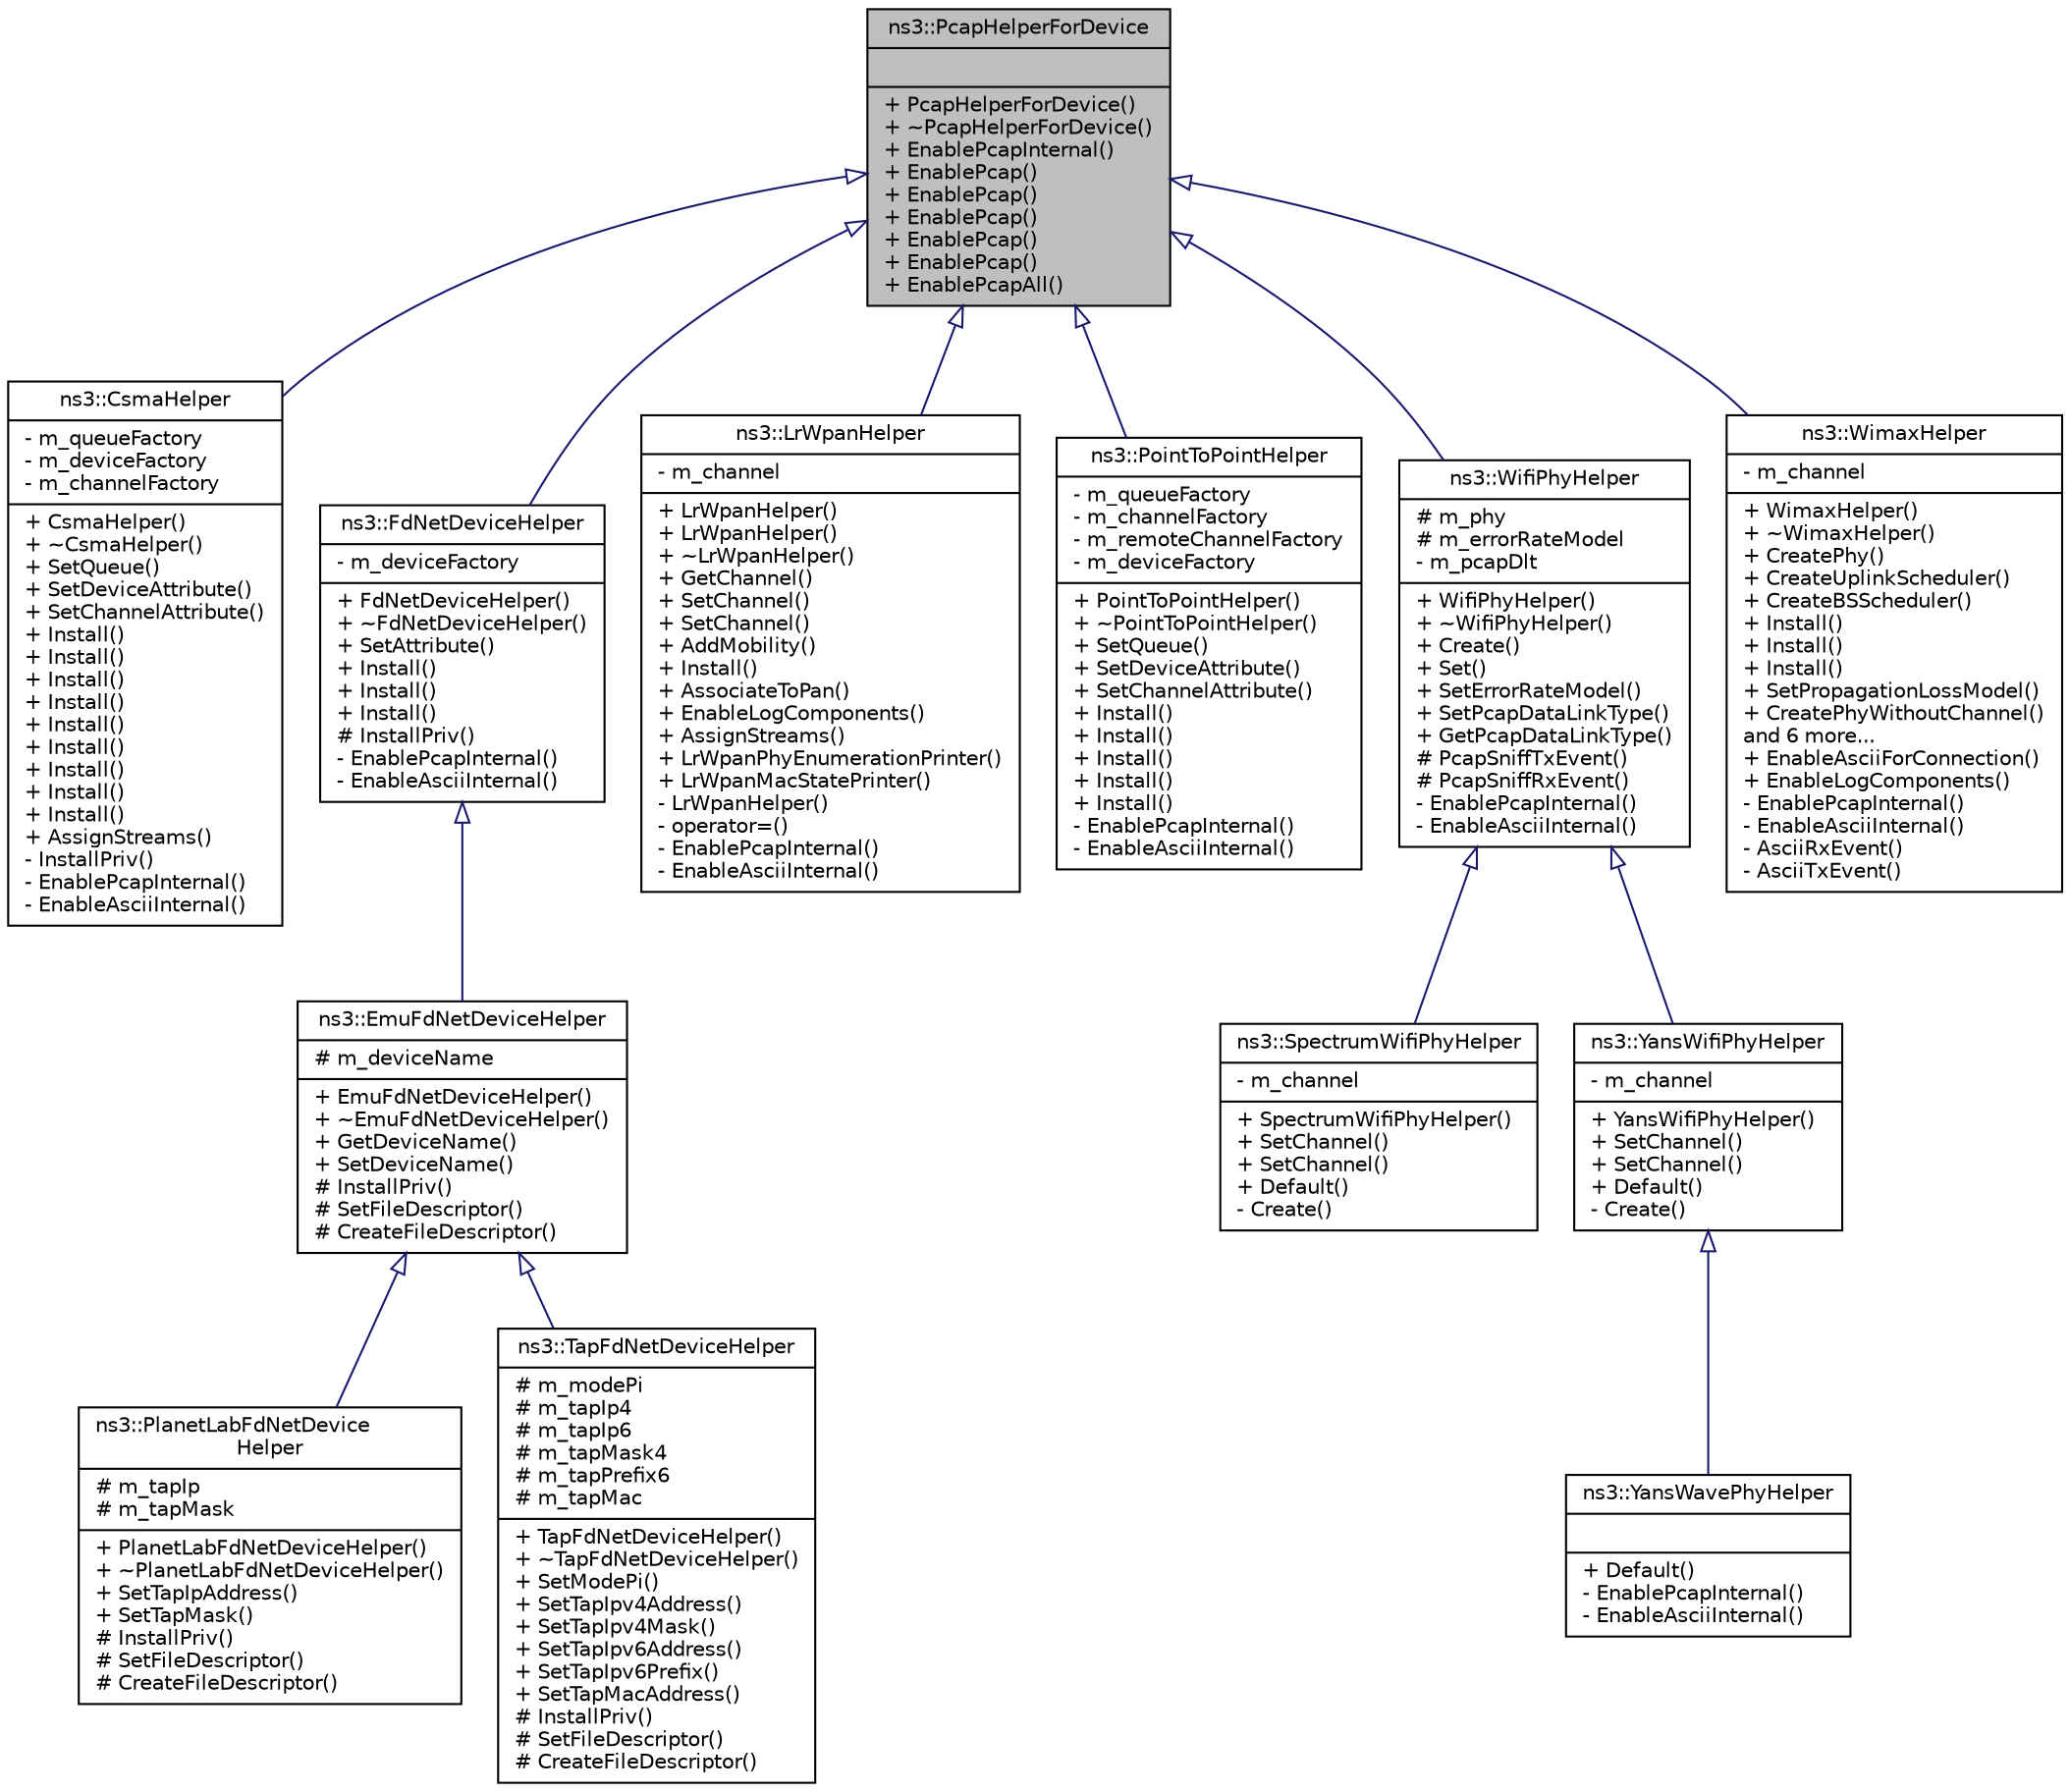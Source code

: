 digraph "ns3::PcapHelperForDevice"
{
  edge [fontname="Helvetica",fontsize="10",labelfontname="Helvetica",labelfontsize="10"];
  node [fontname="Helvetica",fontsize="10",shape=record];
  Node1 [label="{ns3::PcapHelperForDevice\n||+ PcapHelperForDevice()\l+ ~PcapHelperForDevice()\l+ EnablePcapInternal()\l+ EnablePcap()\l+ EnablePcap()\l+ EnablePcap()\l+ EnablePcap()\l+ EnablePcap()\l+ EnablePcapAll()\l}",height=0.2,width=0.4,color="black", fillcolor="grey75", style="filled", fontcolor="black"];
  Node1 -> Node2 [dir="back",color="midnightblue",fontsize="10",style="solid",arrowtail="onormal"];
  Node2 [label="{ns3::CsmaHelper\n|- m_queueFactory\l- m_deviceFactory\l- m_channelFactory\l|+ CsmaHelper()\l+ ~CsmaHelper()\l+ SetQueue()\l+ SetDeviceAttribute()\l+ SetChannelAttribute()\l+ Install()\l+ Install()\l+ Install()\l+ Install()\l+ Install()\l+ Install()\l+ Install()\l+ Install()\l+ Install()\l+ AssignStreams()\l- InstallPriv()\l- EnablePcapInternal()\l- EnableAsciiInternal()\l}",height=0.2,width=0.4,color="black", fillcolor="white", style="filled",URL="$d9/dbd/classns3_1_1CsmaHelper.html",tooltip="build a set of CsmaNetDevice objects "];
  Node1 -> Node3 [dir="back",color="midnightblue",fontsize="10",style="solid",arrowtail="onormal"];
  Node3 [label="{ns3::FdNetDeviceHelper\n|- m_deviceFactory\l|+ FdNetDeviceHelper()\l+ ~FdNetDeviceHelper()\l+ SetAttribute()\l+ Install()\l+ Install()\l+ Install()\l# InstallPriv()\l- EnablePcapInternal()\l- EnableAsciiInternal()\l}",height=0.2,width=0.4,color="black", fillcolor="white", style="filled",URL="$d1/def/classns3_1_1FdNetDeviceHelper.html",tooltip="build a set of FdNetDevice objects Normally we eschew multiple inheritance, however, the classes PcapUserHelperForDevice and AsciiTraceUserHelperForDevice are treated as \"mixins\". A mixin is a self-contained class that encapsulates a general attribute or a set of functionality that may be of interest to many other classes. "];
  Node3 -> Node4 [dir="back",color="midnightblue",fontsize="10",style="solid",arrowtail="onormal"];
  Node4 [label="{ns3::EmuFdNetDeviceHelper\n|# m_deviceName\l|+ EmuFdNetDeviceHelper()\l+ ~EmuFdNetDeviceHelper()\l+ GetDeviceName()\l+ SetDeviceName()\l# InstallPriv()\l# SetFileDescriptor()\l# CreateFileDescriptor()\l}",height=0.2,width=0.4,color="black", fillcolor="white", style="filled",URL="$df/d71/classns3_1_1EmuFdNetDeviceHelper.html",tooltip="build a set of FdNetDevice objects attached to a physical network interface "];
  Node4 -> Node5 [dir="back",color="midnightblue",fontsize="10",style="solid",arrowtail="onormal"];
  Node5 [label="{ns3::PlanetLabFdNetDevice\lHelper\n|# m_tapIp\l# m_tapMask\l|+ PlanetLabFdNetDeviceHelper()\l+ ~PlanetLabFdNetDeviceHelper()\l+ SetTapIpAddress()\l+ SetTapMask()\l# InstallPriv()\l# SetFileDescriptor()\l# CreateFileDescriptor()\l}",height=0.2,width=0.4,color="black", fillcolor="white", style="filled",URL="$dc/dd7/classns3_1_1PlanetLabFdNetDeviceHelper.html",tooltip="build a set of FdNetDevice objects attached to a virtual TAP network interface "];
  Node4 -> Node6 [dir="back",color="midnightblue",fontsize="10",style="solid",arrowtail="onormal"];
  Node6 [label="{ns3::TapFdNetDeviceHelper\n|# m_modePi\l# m_tapIp4\l# m_tapIp6\l# m_tapMask4\l# m_tapPrefix6\l# m_tapMac\l|+ TapFdNetDeviceHelper()\l+ ~TapFdNetDeviceHelper()\l+ SetModePi()\l+ SetTapIpv4Address()\l+ SetTapIpv4Mask()\l+ SetTapIpv6Address()\l+ SetTapIpv6Prefix()\l+ SetTapMacAddress()\l# InstallPriv()\l# SetFileDescriptor()\l# CreateFileDescriptor()\l}",height=0.2,width=0.4,color="black", fillcolor="white", style="filled",URL="$d9/d94/classns3_1_1TapFdNetDeviceHelper.html",tooltip="build a set of FdNetDevice objects attached to a virtual TAP network interface "];
  Node1 -> Node7 [dir="back",color="midnightblue",fontsize="10",style="solid",arrowtail="onormal"];
  Node7 [label="{ns3::LrWpanHelper\n|- m_channel\l|+ LrWpanHelper()\l+ LrWpanHelper()\l+ ~LrWpanHelper()\l+ GetChannel()\l+ SetChannel()\l+ SetChannel()\l+ AddMobility()\l+ Install()\l+ AssociateToPan()\l+ EnableLogComponents()\l+ AssignStreams()\l+ LrWpanPhyEnumerationPrinter()\l+ LrWpanMacStatePrinter()\l- LrWpanHelper()\l- operator=()\l- EnablePcapInternal()\l- EnableAsciiInternal()\l}",height=0.2,width=0.4,color="black", fillcolor="white", style="filled",URL="$d7/de8/classns3_1_1LrWpanHelper.html",tooltip="helps to manage and create IEEE 802.15.4 NetDevice objects "];
  Node1 -> Node8 [dir="back",color="midnightblue",fontsize="10",style="solid",arrowtail="onormal"];
  Node8 [label="{ns3::PointToPointHelper\n|- m_queueFactory\l- m_channelFactory\l- m_remoteChannelFactory\l- m_deviceFactory\l|+ PointToPointHelper()\l+ ~PointToPointHelper()\l+ SetQueue()\l+ SetDeviceAttribute()\l+ SetChannelAttribute()\l+ Install()\l+ Install()\l+ Install()\l+ Install()\l+ Install()\l- EnablePcapInternal()\l- EnableAsciiInternal()\l}",height=0.2,width=0.4,color="black", fillcolor="white", style="filled",URL="$d5/d0d/classns3_1_1PointToPointHelper.html",tooltip="Build a set of PointToPointNetDevice objects. "];
  Node1 -> Node9 [dir="back",color="midnightblue",fontsize="10",style="solid",arrowtail="onormal"];
  Node9 [label="{ns3::WifiPhyHelper\n|# m_phy\l# m_errorRateModel\l- m_pcapDlt\l|+ WifiPhyHelper()\l+ ~WifiPhyHelper()\l+ Create()\l+ Set()\l+ SetErrorRateModel()\l+ SetPcapDataLinkType()\l+ GetPcapDataLinkType()\l# PcapSniffTxEvent()\l# PcapSniffRxEvent()\l- EnablePcapInternal()\l- EnableAsciiInternal()\l}",height=0.2,width=0.4,color="black", fillcolor="white", style="filled",URL="$d5/df8/classns3_1_1WifiPhyHelper.html",tooltip="create PHY objects "];
  Node9 -> Node10 [dir="back",color="midnightblue",fontsize="10",style="solid",arrowtail="onormal"];
  Node10 [label="{ns3::SpectrumWifiPhyHelper\n|- m_channel\l|+ SpectrumWifiPhyHelper()\l+ SetChannel()\l+ SetChannel()\l+ Default()\l- Create()\l}",height=0.2,width=0.4,color="black", fillcolor="white", style="filled",URL="$d3/dab/classns3_1_1SpectrumWifiPhyHelper.html",tooltip="Make it easy to create and manage PHY objects for the spectrum model. "];
  Node9 -> Node11 [dir="back",color="midnightblue",fontsize="10",style="solid",arrowtail="onormal"];
  Node11 [label="{ns3::YansWifiPhyHelper\n|- m_channel\l|+ YansWifiPhyHelper()\l+ SetChannel()\l+ SetChannel()\l+ Default()\l- Create()\l}",height=0.2,width=0.4,color="black", fillcolor="white", style="filled",URL="$dc/dbf/classns3_1_1YansWifiPhyHelper.html",tooltip="Make it easy to create and manage PHY objects for the yans model. "];
  Node11 -> Node12 [dir="back",color="midnightblue",fontsize="10",style="solid",arrowtail="onormal"];
  Node12 [label="{ns3::YansWavePhyHelper\n||+ Default()\l- EnablePcapInternal()\l- EnableAsciiInternal()\l}",height=0.2,width=0.4,color="black", fillcolor="white", style="filled",URL="$da/d63/classns3_1_1YansWavePhyHelper.html"];
  Node1 -> Node13 [dir="back",color="midnightblue",fontsize="10",style="solid",arrowtail="onormal"];
  Node13 [label="{ns3::WimaxHelper\n|- m_channel\l|+ WimaxHelper()\l+ ~WimaxHelper()\l+ CreatePhy()\l+ CreateUplinkScheduler()\l+ CreateBSScheduler()\l+ Install()\l+ Install()\l+ Install()\l+ SetPropagationLossModel()\l+ CreatePhyWithoutChannel()\land 6 more...\l+ EnableAsciiForConnection()\l+ EnableLogComponents()\l- EnablePcapInternal()\l- EnableAsciiInternal()\l- AsciiRxEvent()\l- AsciiTxEvent()\l}",height=0.2,width=0.4,color="black", fillcolor="white", style="filled",URL="$de/d08/classns3_1_1WimaxHelper.html",tooltip="helps to manage and create WimaxNetDevice objects "];
}
